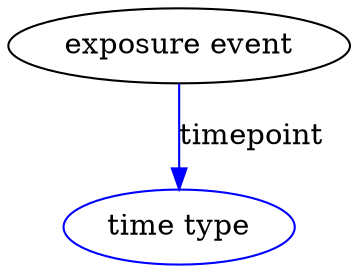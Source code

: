 digraph {
	graph [bb="0,0,163.79,123"];
	node [label="\N"];
	"exposure event"	[height=0.5,
		label="exposure event",
		pos="81.893,105",
		width=2.2748];
	timepoint	[color=blue,
		height=0.5,
		label="time type",
		pos="81.893,18",
		width=1.5346];
	"exposure event" -> timepoint	[color=blue,
		label=timepoint,
		lp="116.89,61.5",
		pos="e,81.893,36.175 81.893,86.799 81.893,75.163 81.893,59.548 81.893,46.237",
		style=solid];
}
